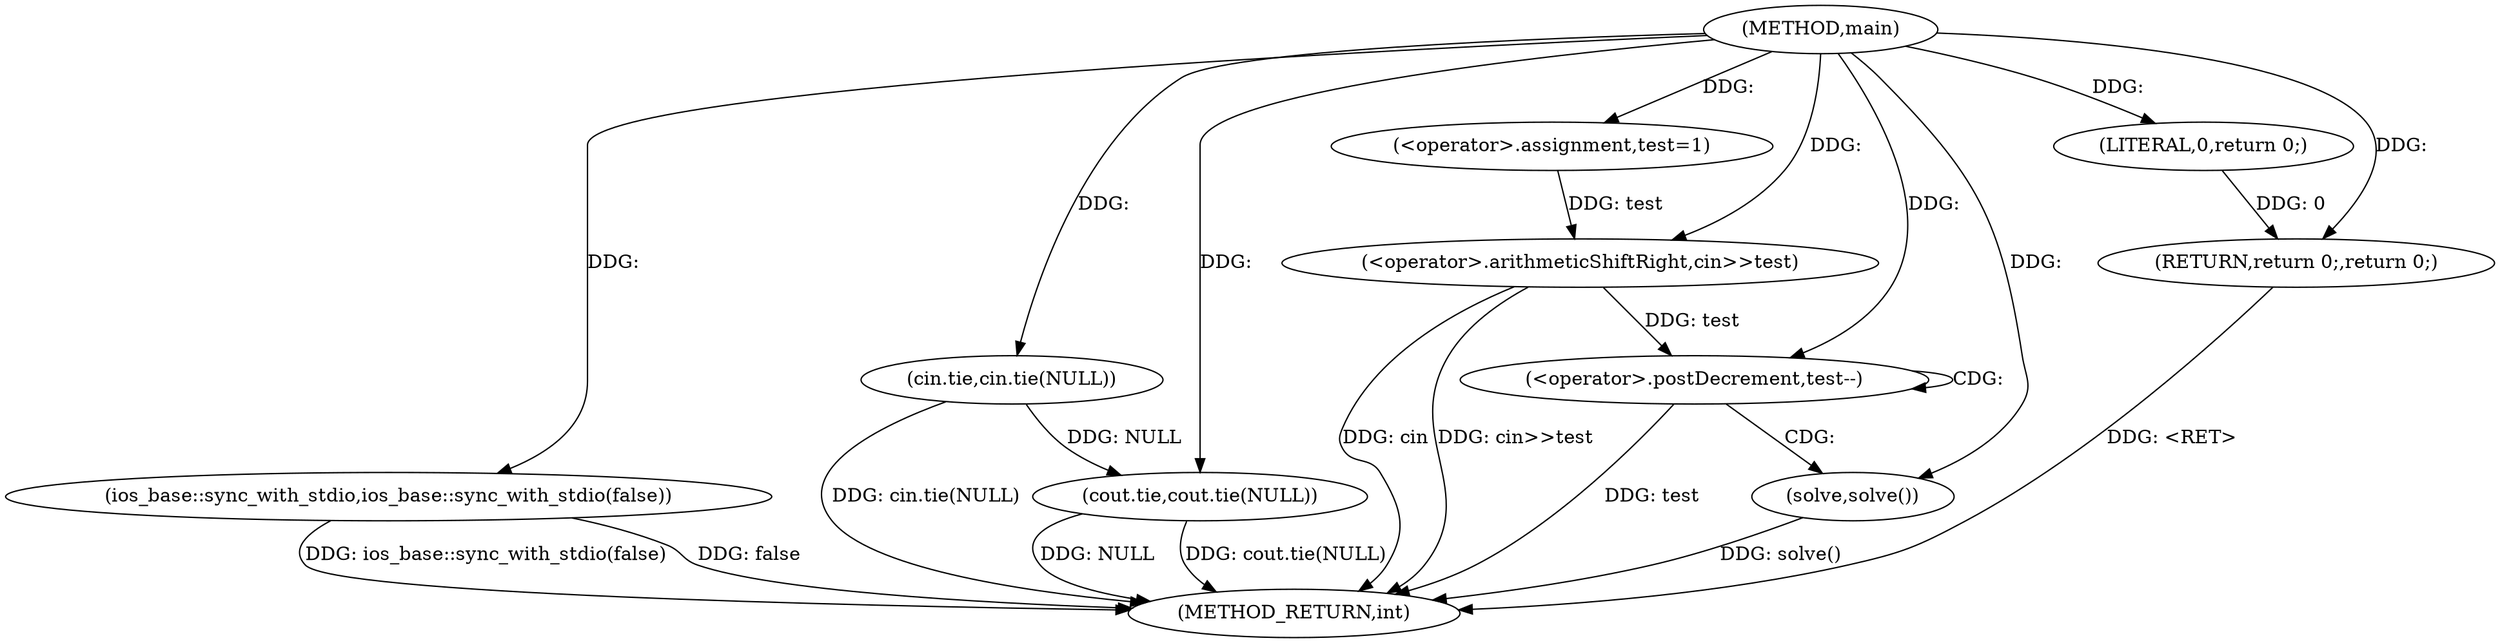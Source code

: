 digraph "main" {  
"1000162" [label = "(METHOD,main)" ]
"1000184" [label = "(METHOD_RETURN,int)" ]
"1000164" [label = "(ios_base::sync_with_stdio,ios_base::sync_with_stdio(false))" ]
"1000166" [label = "(cin.tie,cin.tie(NULL))" ]
"1000168" [label = "(cout.tie,cout.tie(NULL))" ]
"1000171" [label = "(<operator>.assignment,test=1)" ]
"1000174" [label = "(<operator>.arithmeticShiftRight,cin>>test)" ]
"1000182" [label = "(RETURN,return 0;,return 0;)" ]
"1000178" [label = "(<operator>.postDecrement,test--)" ]
"1000183" [label = "(LITERAL,0,return 0;)" ]
"1000181" [label = "(solve,solve())" ]
  "1000164" -> "1000184"  [ label = "DDG: ios_base::sync_with_stdio(false)"] 
  "1000166" -> "1000184"  [ label = "DDG: cin.tie(NULL)"] 
  "1000168" -> "1000184"  [ label = "DDG: NULL"] 
  "1000168" -> "1000184"  [ label = "DDG: cout.tie(NULL)"] 
  "1000174" -> "1000184"  [ label = "DDG: cin>>test"] 
  "1000178" -> "1000184"  [ label = "DDG: test"] 
  "1000181" -> "1000184"  [ label = "DDG: solve()"] 
  "1000182" -> "1000184"  [ label = "DDG: <RET>"] 
  "1000164" -> "1000184"  [ label = "DDG: false"] 
  "1000174" -> "1000184"  [ label = "DDG: cin"] 
  "1000162" -> "1000171"  [ label = "DDG: "] 
  "1000183" -> "1000182"  [ label = "DDG: 0"] 
  "1000162" -> "1000182"  [ label = "DDG: "] 
  "1000162" -> "1000164"  [ label = "DDG: "] 
  "1000162" -> "1000166"  [ label = "DDG: "] 
  "1000166" -> "1000168"  [ label = "DDG: NULL"] 
  "1000162" -> "1000168"  [ label = "DDG: "] 
  "1000162" -> "1000174"  [ label = "DDG: "] 
  "1000171" -> "1000174"  [ label = "DDG: test"] 
  "1000162" -> "1000183"  [ label = "DDG: "] 
  "1000174" -> "1000178"  [ label = "DDG: test"] 
  "1000162" -> "1000178"  [ label = "DDG: "] 
  "1000162" -> "1000181"  [ label = "DDG: "] 
  "1000178" -> "1000178"  [ label = "CDG: "] 
  "1000178" -> "1000181"  [ label = "CDG: "] 
}
